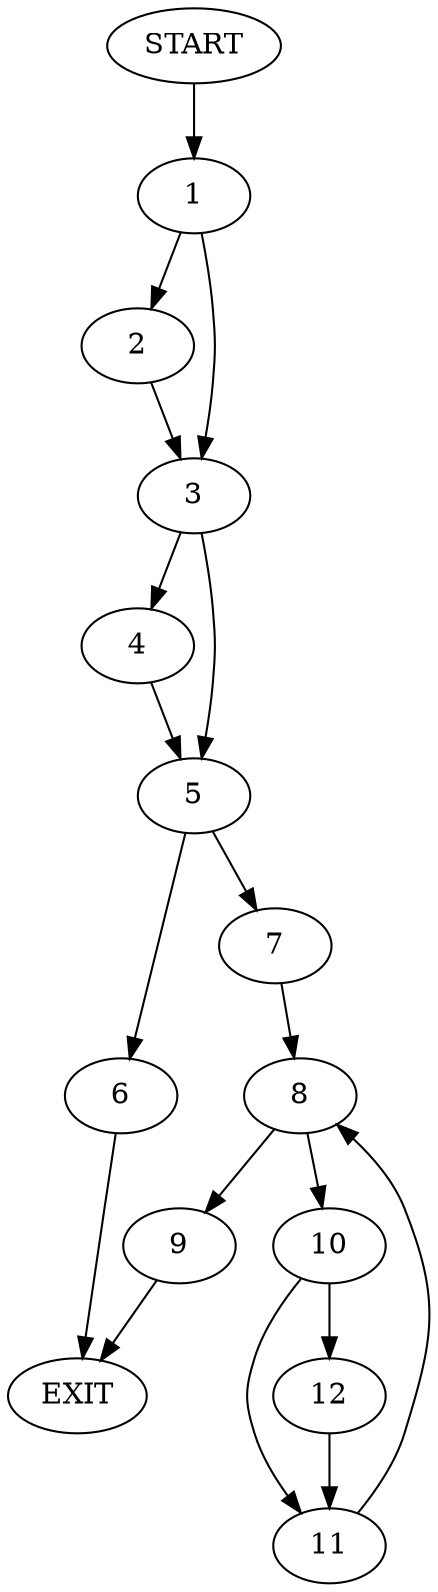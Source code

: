 digraph {
0 [label="START"]
13 [label="EXIT"]
0 -> 1
1 -> 2
1 -> 3
2 -> 3
3 -> 4
3 -> 5
4 -> 5
5 -> 6
5 -> 7
7 -> 8
6 -> 13
8 -> 9
8 -> 10
9 -> 13
10 -> 11
10 -> 12
12 -> 11
11 -> 8
}
